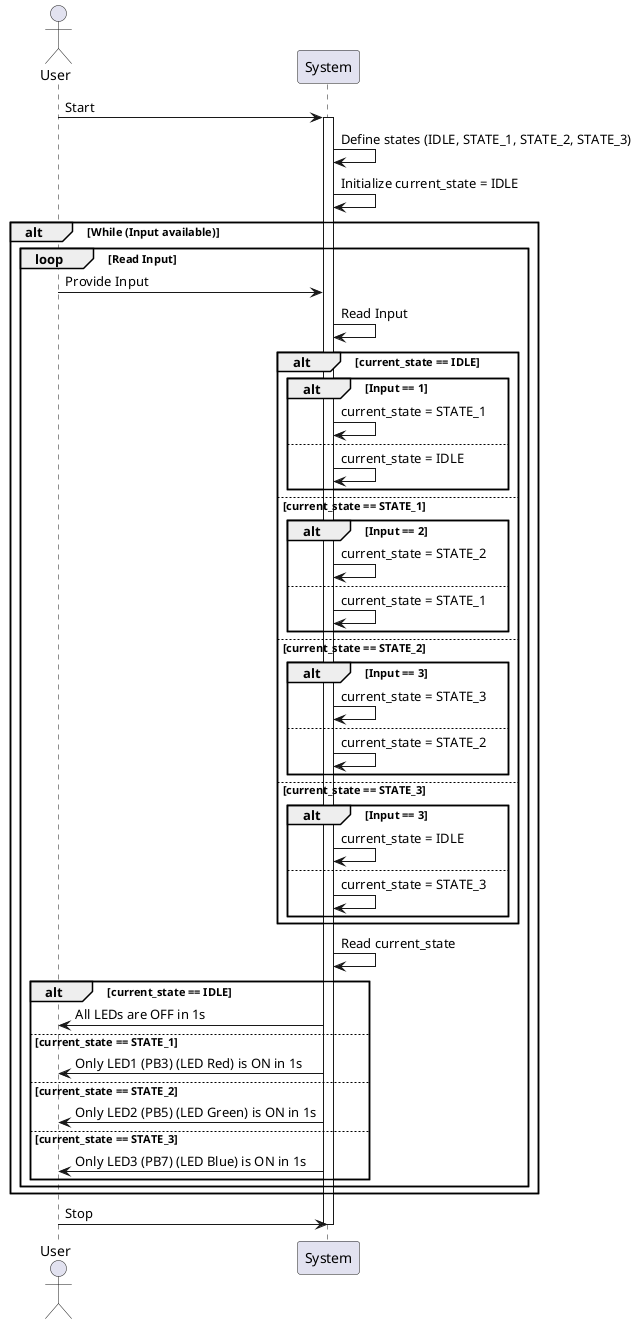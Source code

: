 @startuml Sequence_Diagram_Exercise-1

actor User
participant System

User -> System: Start
activate System
System -> System: Define states (IDLE, STATE_1, STATE_2, STATE_3)
System -> System: Initialize current_state = IDLE

alt While (Input available)
    loop Read Input
        User -> System: Provide Input
        System -> System: Read Input

        alt current_state == IDLE
            alt Input == 1
                System -> System: current_state = STATE_1
            else
                System -> System: current_state = IDLE
            end
        else current_state == STATE_1
            alt Input == 2
                System -> System: current_state = STATE_2
            else
                System -> System: current_state = STATE_1
            end
        else current_state == STATE_2
            alt Input == 3
                System -> System: current_state = STATE_3
            else
                System -> System: current_state = STATE_2
            end
        else current_state == STATE_3
            alt Input == 3
                System -> System: current_state = IDLE
            else
                System -> System: current_state = STATE_3
            end
        end

        System -> System: Read current_state

        alt current_state == IDLE
            System -> User: All LEDs are OFF in 1s
        else current_state == STATE_1
            System -> User: Only LED1 (PB3) (LED Red) is ON in 1s
        else current_state == STATE_2
            System -> User: Only LED2 (PB5) (LED Green) is ON in 1s
        else current_state == STATE_3
            System -> User: Only LED3 (PB7) (LED Blue) is ON in 1s
        end
    end
end

User -> System: Stop
deactivate System

@enduml
